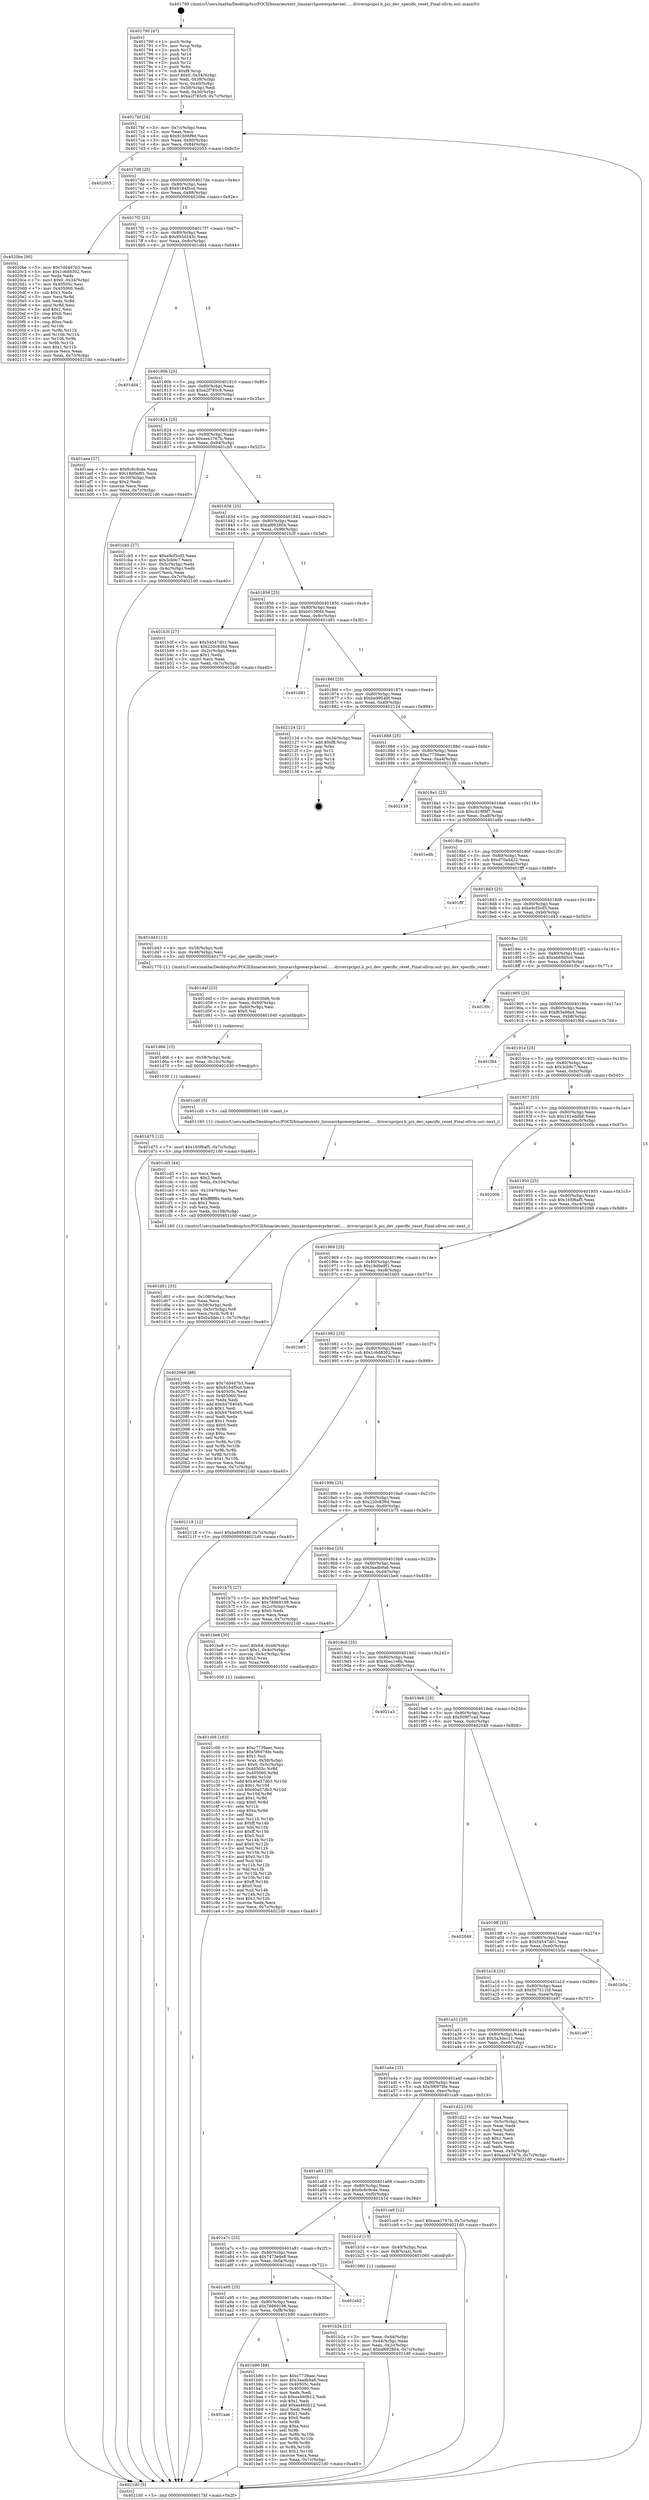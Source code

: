 digraph "0x401790" {
  label = "0x401790 (/mnt/c/Users/mathe/Desktop/tcc/POCII/binaries/extr_linuxarchpowerpckernel......driverspcipci.h_pci_dev_specific_reset_Final-ollvm.out::main(0))"
  labelloc = "t"
  node[shape=record]

  Entry [label="",width=0.3,height=0.3,shape=circle,fillcolor=black,style=filled]
  "0x4017bf" [label="{
     0x4017bf [26]\l
     | [instrs]\l
     &nbsp;&nbsp;0x4017bf \<+3\>: mov -0x7c(%rbp),%eax\l
     &nbsp;&nbsp;0x4017c2 \<+2\>: mov %eax,%ecx\l
     &nbsp;&nbsp;0x4017c4 \<+6\>: sub $0x81606f9d,%ecx\l
     &nbsp;&nbsp;0x4017ca \<+3\>: mov %eax,-0x80(%rbp)\l
     &nbsp;&nbsp;0x4017cd \<+6\>: mov %ecx,-0x84(%rbp)\l
     &nbsp;&nbsp;0x4017d3 \<+6\>: je 0000000000402055 \<main+0x8c5\>\l
  }"]
  "0x402055" [label="{
     0x402055\l
  }", style=dashed]
  "0x4017d9" [label="{
     0x4017d9 [25]\l
     | [instrs]\l
     &nbsp;&nbsp;0x4017d9 \<+5\>: jmp 00000000004017de \<main+0x4e\>\l
     &nbsp;&nbsp;0x4017de \<+3\>: mov -0x80(%rbp),%eax\l
     &nbsp;&nbsp;0x4017e1 \<+5\>: sub $0x9184f5cd,%eax\l
     &nbsp;&nbsp;0x4017e6 \<+6\>: mov %eax,-0x88(%rbp)\l
     &nbsp;&nbsp;0x4017ec \<+6\>: je 00000000004020be \<main+0x92e\>\l
  }"]
  Exit [label="",width=0.3,height=0.3,shape=circle,fillcolor=black,style=filled,peripheries=2]
  "0x4020be" [label="{
     0x4020be [90]\l
     | [instrs]\l
     &nbsp;&nbsp;0x4020be \<+5\>: mov $0x7dd4d7b3,%eax\l
     &nbsp;&nbsp;0x4020c3 \<+5\>: mov $0x1c6d8302,%ecx\l
     &nbsp;&nbsp;0x4020c8 \<+2\>: xor %edx,%edx\l
     &nbsp;&nbsp;0x4020ca \<+7\>: movl $0x0,-0x34(%rbp)\l
     &nbsp;&nbsp;0x4020d1 \<+7\>: mov 0x40505c,%esi\l
     &nbsp;&nbsp;0x4020d8 \<+7\>: mov 0x405060,%edi\l
     &nbsp;&nbsp;0x4020df \<+3\>: sub $0x1,%edx\l
     &nbsp;&nbsp;0x4020e2 \<+3\>: mov %esi,%r8d\l
     &nbsp;&nbsp;0x4020e5 \<+3\>: add %edx,%r8d\l
     &nbsp;&nbsp;0x4020e8 \<+4\>: imul %r8d,%esi\l
     &nbsp;&nbsp;0x4020ec \<+3\>: and $0x1,%esi\l
     &nbsp;&nbsp;0x4020ef \<+3\>: cmp $0x0,%esi\l
     &nbsp;&nbsp;0x4020f2 \<+4\>: sete %r9b\l
     &nbsp;&nbsp;0x4020f6 \<+3\>: cmp $0xa,%edi\l
     &nbsp;&nbsp;0x4020f9 \<+4\>: setl %r10b\l
     &nbsp;&nbsp;0x4020fd \<+3\>: mov %r9b,%r11b\l
     &nbsp;&nbsp;0x402100 \<+3\>: and %r10b,%r11b\l
     &nbsp;&nbsp;0x402103 \<+3\>: xor %r10b,%r9b\l
     &nbsp;&nbsp;0x402106 \<+3\>: or %r9b,%r11b\l
     &nbsp;&nbsp;0x402109 \<+4\>: test $0x1,%r11b\l
     &nbsp;&nbsp;0x40210d \<+3\>: cmovne %ecx,%eax\l
     &nbsp;&nbsp;0x402110 \<+3\>: mov %eax,-0x7c(%rbp)\l
     &nbsp;&nbsp;0x402113 \<+5\>: jmp 00000000004021d0 \<main+0xa40\>\l
  }"]
  "0x4017f2" [label="{
     0x4017f2 [25]\l
     | [instrs]\l
     &nbsp;&nbsp;0x4017f2 \<+5\>: jmp 00000000004017f7 \<main+0x67\>\l
     &nbsp;&nbsp;0x4017f7 \<+3\>: mov -0x80(%rbp),%eax\l
     &nbsp;&nbsp;0x4017fa \<+5\>: sub $0x955d343c,%eax\l
     &nbsp;&nbsp;0x4017ff \<+6\>: mov %eax,-0x8c(%rbp)\l
     &nbsp;&nbsp;0x401805 \<+6\>: je 0000000000401dd4 \<main+0x644\>\l
  }"]
  "0x401d75" [label="{
     0x401d75 [12]\l
     | [instrs]\l
     &nbsp;&nbsp;0x401d75 \<+7\>: movl $0x165f6af5,-0x7c(%rbp)\l
     &nbsp;&nbsp;0x401d7c \<+5\>: jmp 00000000004021d0 \<main+0xa40\>\l
  }"]
  "0x401dd4" [label="{
     0x401dd4\l
  }", style=dashed]
  "0x40180b" [label="{
     0x40180b [25]\l
     | [instrs]\l
     &nbsp;&nbsp;0x40180b \<+5\>: jmp 0000000000401810 \<main+0x80\>\l
     &nbsp;&nbsp;0x401810 \<+3\>: mov -0x80(%rbp),%eax\l
     &nbsp;&nbsp;0x401813 \<+5\>: sub $0xa2f785c9,%eax\l
     &nbsp;&nbsp;0x401818 \<+6\>: mov %eax,-0x90(%rbp)\l
     &nbsp;&nbsp;0x40181e \<+6\>: je 0000000000401aea \<main+0x35a\>\l
  }"]
  "0x401d66" [label="{
     0x401d66 [15]\l
     | [instrs]\l
     &nbsp;&nbsp;0x401d66 \<+4\>: mov -0x58(%rbp),%rdi\l
     &nbsp;&nbsp;0x401d6a \<+6\>: mov %eax,-0x10c(%rbp)\l
     &nbsp;&nbsp;0x401d70 \<+5\>: call 0000000000401030 \<free@plt\>\l
     | [calls]\l
     &nbsp;&nbsp;0x401030 \{1\} (unknown)\l
  }"]
  "0x401aea" [label="{
     0x401aea [27]\l
     | [instrs]\l
     &nbsp;&nbsp;0x401aea \<+5\>: mov $0x6c6c9cde,%eax\l
     &nbsp;&nbsp;0x401aef \<+5\>: mov $0x18d0e8f1,%ecx\l
     &nbsp;&nbsp;0x401af4 \<+3\>: mov -0x30(%rbp),%edx\l
     &nbsp;&nbsp;0x401af7 \<+3\>: cmp $0x2,%edx\l
     &nbsp;&nbsp;0x401afa \<+3\>: cmovne %ecx,%eax\l
     &nbsp;&nbsp;0x401afd \<+3\>: mov %eax,-0x7c(%rbp)\l
     &nbsp;&nbsp;0x401b00 \<+5\>: jmp 00000000004021d0 \<main+0xa40\>\l
  }"]
  "0x401824" [label="{
     0x401824 [25]\l
     | [instrs]\l
     &nbsp;&nbsp;0x401824 \<+5\>: jmp 0000000000401829 \<main+0x99\>\l
     &nbsp;&nbsp;0x401829 \<+3\>: mov -0x80(%rbp),%eax\l
     &nbsp;&nbsp;0x40182c \<+5\>: sub $0xaea1767b,%eax\l
     &nbsp;&nbsp;0x401831 \<+6\>: mov %eax,-0x94(%rbp)\l
     &nbsp;&nbsp;0x401837 \<+6\>: je 0000000000401cb5 \<main+0x525\>\l
  }"]
  "0x4021d0" [label="{
     0x4021d0 [5]\l
     | [instrs]\l
     &nbsp;&nbsp;0x4021d0 \<+5\>: jmp 00000000004017bf \<main+0x2f\>\l
  }"]
  "0x401790" [label="{
     0x401790 [47]\l
     | [instrs]\l
     &nbsp;&nbsp;0x401790 \<+1\>: push %rbp\l
     &nbsp;&nbsp;0x401791 \<+3\>: mov %rsp,%rbp\l
     &nbsp;&nbsp;0x401794 \<+2\>: push %r15\l
     &nbsp;&nbsp;0x401796 \<+2\>: push %r14\l
     &nbsp;&nbsp;0x401798 \<+2\>: push %r13\l
     &nbsp;&nbsp;0x40179a \<+2\>: push %r12\l
     &nbsp;&nbsp;0x40179c \<+1\>: push %rbx\l
     &nbsp;&nbsp;0x40179d \<+7\>: sub $0xf8,%rsp\l
     &nbsp;&nbsp;0x4017a4 \<+7\>: movl $0x0,-0x34(%rbp)\l
     &nbsp;&nbsp;0x4017ab \<+3\>: mov %edi,-0x38(%rbp)\l
     &nbsp;&nbsp;0x4017ae \<+4\>: mov %rsi,-0x40(%rbp)\l
     &nbsp;&nbsp;0x4017b2 \<+3\>: mov -0x38(%rbp),%edi\l
     &nbsp;&nbsp;0x4017b5 \<+3\>: mov %edi,-0x30(%rbp)\l
     &nbsp;&nbsp;0x4017b8 \<+7\>: movl $0xa2f785c9,-0x7c(%rbp)\l
  }"]
  "0x401d4f" [label="{
     0x401d4f [23]\l
     | [instrs]\l
     &nbsp;&nbsp;0x401d4f \<+10\>: movabs $0x4030d6,%rdi\l
     &nbsp;&nbsp;0x401d59 \<+3\>: mov %eax,-0x60(%rbp)\l
     &nbsp;&nbsp;0x401d5c \<+3\>: mov -0x60(%rbp),%esi\l
     &nbsp;&nbsp;0x401d5f \<+2\>: mov $0x0,%al\l
     &nbsp;&nbsp;0x401d61 \<+5\>: call 0000000000401040 \<printf@plt\>\l
     | [calls]\l
     &nbsp;&nbsp;0x401040 \{1\} (unknown)\l
  }"]
  "0x401cb5" [label="{
     0x401cb5 [27]\l
     | [instrs]\l
     &nbsp;&nbsp;0x401cb5 \<+5\>: mov $0xe9cf3cd5,%eax\l
     &nbsp;&nbsp;0x401cba \<+5\>: mov $0x3cb9c7,%ecx\l
     &nbsp;&nbsp;0x401cbf \<+3\>: mov -0x5c(%rbp),%edx\l
     &nbsp;&nbsp;0x401cc2 \<+3\>: cmp -0x4c(%rbp),%edx\l
     &nbsp;&nbsp;0x401cc5 \<+3\>: cmovl %ecx,%eax\l
     &nbsp;&nbsp;0x401cc8 \<+3\>: mov %eax,-0x7c(%rbp)\l
     &nbsp;&nbsp;0x401ccb \<+5\>: jmp 00000000004021d0 \<main+0xa40\>\l
  }"]
  "0x40183d" [label="{
     0x40183d [25]\l
     | [instrs]\l
     &nbsp;&nbsp;0x40183d \<+5\>: jmp 0000000000401842 \<main+0xb2\>\l
     &nbsp;&nbsp;0x401842 \<+3\>: mov -0x80(%rbp),%eax\l
     &nbsp;&nbsp;0x401845 \<+5\>: sub $0xaf692804,%eax\l
     &nbsp;&nbsp;0x40184a \<+6\>: mov %eax,-0x98(%rbp)\l
     &nbsp;&nbsp;0x401850 \<+6\>: je 0000000000401b3f \<main+0x3af\>\l
  }"]
  "0x401d01" [label="{
     0x401d01 [33]\l
     | [instrs]\l
     &nbsp;&nbsp;0x401d01 \<+6\>: mov -0x108(%rbp),%ecx\l
     &nbsp;&nbsp;0x401d07 \<+3\>: imul %eax,%ecx\l
     &nbsp;&nbsp;0x401d0a \<+4\>: mov -0x58(%rbp),%rdi\l
     &nbsp;&nbsp;0x401d0e \<+4\>: movslq -0x5c(%rbp),%r8\l
     &nbsp;&nbsp;0x401d12 \<+4\>: mov %ecx,(%rdi,%r8,4)\l
     &nbsp;&nbsp;0x401d16 \<+7\>: movl $0x5a3dec11,-0x7c(%rbp)\l
     &nbsp;&nbsp;0x401d1d \<+5\>: jmp 00000000004021d0 \<main+0xa40\>\l
  }"]
  "0x401b3f" [label="{
     0x401b3f [27]\l
     | [instrs]\l
     &nbsp;&nbsp;0x401b3f \<+5\>: mov $0x54547d01,%eax\l
     &nbsp;&nbsp;0x401b44 \<+5\>: mov $0x220c836d,%ecx\l
     &nbsp;&nbsp;0x401b49 \<+3\>: mov -0x2c(%rbp),%edx\l
     &nbsp;&nbsp;0x401b4c \<+3\>: cmp $0x1,%edx\l
     &nbsp;&nbsp;0x401b4f \<+3\>: cmovl %ecx,%eax\l
     &nbsp;&nbsp;0x401b52 \<+3\>: mov %eax,-0x7c(%rbp)\l
     &nbsp;&nbsp;0x401b55 \<+5\>: jmp 00000000004021d0 \<main+0xa40\>\l
  }"]
  "0x401856" [label="{
     0x401856 [25]\l
     | [instrs]\l
     &nbsp;&nbsp;0x401856 \<+5\>: jmp 000000000040185b \<main+0xcb\>\l
     &nbsp;&nbsp;0x40185b \<+3\>: mov -0x80(%rbp),%eax\l
     &nbsp;&nbsp;0x40185e \<+5\>: sub $0xb010f0fd,%eax\l
     &nbsp;&nbsp;0x401863 \<+6\>: mov %eax,-0x9c(%rbp)\l
     &nbsp;&nbsp;0x401869 \<+6\>: je 0000000000401d81 \<main+0x5f1\>\l
  }"]
  "0x401cd5" [label="{
     0x401cd5 [44]\l
     | [instrs]\l
     &nbsp;&nbsp;0x401cd5 \<+2\>: xor %ecx,%ecx\l
     &nbsp;&nbsp;0x401cd7 \<+5\>: mov $0x2,%edx\l
     &nbsp;&nbsp;0x401cdc \<+6\>: mov %edx,-0x104(%rbp)\l
     &nbsp;&nbsp;0x401ce2 \<+1\>: cltd\l
     &nbsp;&nbsp;0x401ce3 \<+6\>: mov -0x104(%rbp),%esi\l
     &nbsp;&nbsp;0x401ce9 \<+2\>: idiv %esi\l
     &nbsp;&nbsp;0x401ceb \<+6\>: imul $0xfffffffe,%edx,%edx\l
     &nbsp;&nbsp;0x401cf1 \<+3\>: sub $0x1,%ecx\l
     &nbsp;&nbsp;0x401cf4 \<+2\>: sub %ecx,%edx\l
     &nbsp;&nbsp;0x401cf6 \<+6\>: mov %edx,-0x108(%rbp)\l
     &nbsp;&nbsp;0x401cfc \<+5\>: call 0000000000401160 \<next_i\>\l
     | [calls]\l
     &nbsp;&nbsp;0x401160 \{1\} (/mnt/c/Users/mathe/Desktop/tcc/POCII/binaries/extr_linuxarchpowerpckernel......driverspcipci.h_pci_dev_specific_reset_Final-ollvm.out::next_i)\l
  }"]
  "0x401d81" [label="{
     0x401d81\l
  }", style=dashed]
  "0x40186f" [label="{
     0x40186f [25]\l
     | [instrs]\l
     &nbsp;&nbsp;0x40186f \<+5\>: jmp 0000000000401874 \<main+0xe4\>\l
     &nbsp;&nbsp;0x401874 \<+3\>: mov -0x80(%rbp),%eax\l
     &nbsp;&nbsp;0x401877 \<+5\>: sub $0xbe99548f,%eax\l
     &nbsp;&nbsp;0x40187c \<+6\>: mov %eax,-0xa0(%rbp)\l
     &nbsp;&nbsp;0x401882 \<+6\>: je 0000000000402124 \<main+0x994\>\l
  }"]
  "0x401c06" [label="{
     0x401c06 [163]\l
     | [instrs]\l
     &nbsp;&nbsp;0x401c06 \<+5\>: mov $0xc7739aec,%ecx\l
     &nbsp;&nbsp;0x401c0b \<+5\>: mov $0x5f6978fe,%edx\l
     &nbsp;&nbsp;0x401c10 \<+3\>: mov $0x1,%sil\l
     &nbsp;&nbsp;0x401c13 \<+4\>: mov %rax,-0x58(%rbp)\l
     &nbsp;&nbsp;0x401c17 \<+7\>: movl $0x0,-0x5c(%rbp)\l
     &nbsp;&nbsp;0x401c1e \<+8\>: mov 0x40505c,%r8d\l
     &nbsp;&nbsp;0x401c26 \<+8\>: mov 0x405060,%r9d\l
     &nbsp;&nbsp;0x401c2e \<+3\>: mov %r8d,%r10d\l
     &nbsp;&nbsp;0x401c31 \<+7\>: add $0x40a57db3,%r10d\l
     &nbsp;&nbsp;0x401c38 \<+4\>: sub $0x1,%r10d\l
     &nbsp;&nbsp;0x401c3c \<+7\>: sub $0x40a57db3,%r10d\l
     &nbsp;&nbsp;0x401c43 \<+4\>: imul %r10d,%r8d\l
     &nbsp;&nbsp;0x401c47 \<+4\>: and $0x1,%r8d\l
     &nbsp;&nbsp;0x401c4b \<+4\>: cmp $0x0,%r8d\l
     &nbsp;&nbsp;0x401c4f \<+4\>: sete %r11b\l
     &nbsp;&nbsp;0x401c53 \<+4\>: cmp $0xa,%r9d\l
     &nbsp;&nbsp;0x401c57 \<+3\>: setl %bl\l
     &nbsp;&nbsp;0x401c5a \<+3\>: mov %r11b,%r14b\l
     &nbsp;&nbsp;0x401c5d \<+4\>: xor $0xff,%r14b\l
     &nbsp;&nbsp;0x401c61 \<+3\>: mov %bl,%r15b\l
     &nbsp;&nbsp;0x401c64 \<+4\>: xor $0xff,%r15b\l
     &nbsp;&nbsp;0x401c68 \<+4\>: xor $0x0,%sil\l
     &nbsp;&nbsp;0x401c6c \<+3\>: mov %r14b,%r12b\l
     &nbsp;&nbsp;0x401c6f \<+4\>: and $0x0,%r12b\l
     &nbsp;&nbsp;0x401c73 \<+3\>: and %sil,%r11b\l
     &nbsp;&nbsp;0x401c76 \<+3\>: mov %r15b,%r13b\l
     &nbsp;&nbsp;0x401c79 \<+4\>: and $0x0,%r13b\l
     &nbsp;&nbsp;0x401c7d \<+3\>: and %sil,%bl\l
     &nbsp;&nbsp;0x401c80 \<+3\>: or %r11b,%r12b\l
     &nbsp;&nbsp;0x401c83 \<+3\>: or %bl,%r13b\l
     &nbsp;&nbsp;0x401c86 \<+3\>: xor %r13b,%r12b\l
     &nbsp;&nbsp;0x401c89 \<+3\>: or %r15b,%r14b\l
     &nbsp;&nbsp;0x401c8c \<+4\>: xor $0xff,%r14b\l
     &nbsp;&nbsp;0x401c90 \<+4\>: or $0x0,%sil\l
     &nbsp;&nbsp;0x401c94 \<+3\>: and %sil,%r14b\l
     &nbsp;&nbsp;0x401c97 \<+3\>: or %r14b,%r12b\l
     &nbsp;&nbsp;0x401c9a \<+4\>: test $0x1,%r12b\l
     &nbsp;&nbsp;0x401c9e \<+3\>: cmovne %edx,%ecx\l
     &nbsp;&nbsp;0x401ca1 \<+3\>: mov %ecx,-0x7c(%rbp)\l
     &nbsp;&nbsp;0x401ca4 \<+5\>: jmp 00000000004021d0 \<main+0xa40\>\l
  }"]
  "0x402124" [label="{
     0x402124 [21]\l
     | [instrs]\l
     &nbsp;&nbsp;0x402124 \<+3\>: mov -0x34(%rbp),%eax\l
     &nbsp;&nbsp;0x402127 \<+7\>: add $0xf8,%rsp\l
     &nbsp;&nbsp;0x40212e \<+1\>: pop %rbx\l
     &nbsp;&nbsp;0x40212f \<+2\>: pop %r12\l
     &nbsp;&nbsp;0x402131 \<+2\>: pop %r13\l
     &nbsp;&nbsp;0x402133 \<+2\>: pop %r14\l
     &nbsp;&nbsp;0x402135 \<+2\>: pop %r15\l
     &nbsp;&nbsp;0x402137 \<+1\>: pop %rbp\l
     &nbsp;&nbsp;0x402138 \<+1\>: ret\l
  }"]
  "0x401888" [label="{
     0x401888 [25]\l
     | [instrs]\l
     &nbsp;&nbsp;0x401888 \<+5\>: jmp 000000000040188d \<main+0xfd\>\l
     &nbsp;&nbsp;0x40188d \<+3\>: mov -0x80(%rbp),%eax\l
     &nbsp;&nbsp;0x401890 \<+5\>: sub $0xc7739aec,%eax\l
     &nbsp;&nbsp;0x401895 \<+6\>: mov %eax,-0xa4(%rbp)\l
     &nbsp;&nbsp;0x40189b \<+6\>: je 0000000000402139 \<main+0x9a9\>\l
  }"]
  "0x401aae" [label="{
     0x401aae\l
  }", style=dashed]
  "0x402139" [label="{
     0x402139\l
  }", style=dashed]
  "0x4018a1" [label="{
     0x4018a1 [25]\l
     | [instrs]\l
     &nbsp;&nbsp;0x4018a1 \<+5\>: jmp 00000000004018a6 \<main+0x116\>\l
     &nbsp;&nbsp;0x4018a6 \<+3\>: mov -0x80(%rbp),%eax\l
     &nbsp;&nbsp;0x4018a9 \<+5\>: sub $0xcd18f9f7,%eax\l
     &nbsp;&nbsp;0x4018ae \<+6\>: mov %eax,-0xa8(%rbp)\l
     &nbsp;&nbsp;0x4018b4 \<+6\>: je 0000000000401e8b \<main+0x6fb\>\l
  }"]
  "0x401b90" [label="{
     0x401b90 [88]\l
     | [instrs]\l
     &nbsp;&nbsp;0x401b90 \<+5\>: mov $0xc7739aec,%eax\l
     &nbsp;&nbsp;0x401b95 \<+5\>: mov $0x3aadb9a6,%ecx\l
     &nbsp;&nbsp;0x401b9a \<+7\>: mov 0x40505c,%edx\l
     &nbsp;&nbsp;0x401ba1 \<+7\>: mov 0x405060,%esi\l
     &nbsp;&nbsp;0x401ba8 \<+2\>: mov %edx,%edi\l
     &nbsp;&nbsp;0x401baa \<+6\>: sub $0xea460b12,%edi\l
     &nbsp;&nbsp;0x401bb0 \<+3\>: sub $0x1,%edi\l
     &nbsp;&nbsp;0x401bb3 \<+6\>: add $0xea460b12,%edi\l
     &nbsp;&nbsp;0x401bb9 \<+3\>: imul %edi,%edx\l
     &nbsp;&nbsp;0x401bbc \<+3\>: and $0x1,%edx\l
     &nbsp;&nbsp;0x401bbf \<+3\>: cmp $0x0,%edx\l
     &nbsp;&nbsp;0x401bc2 \<+4\>: sete %r8b\l
     &nbsp;&nbsp;0x401bc6 \<+3\>: cmp $0xa,%esi\l
     &nbsp;&nbsp;0x401bc9 \<+4\>: setl %r9b\l
     &nbsp;&nbsp;0x401bcd \<+3\>: mov %r8b,%r10b\l
     &nbsp;&nbsp;0x401bd0 \<+3\>: and %r9b,%r10b\l
     &nbsp;&nbsp;0x401bd3 \<+3\>: xor %r9b,%r8b\l
     &nbsp;&nbsp;0x401bd6 \<+3\>: or %r8b,%r10b\l
     &nbsp;&nbsp;0x401bd9 \<+4\>: test $0x1,%r10b\l
     &nbsp;&nbsp;0x401bdd \<+3\>: cmovne %ecx,%eax\l
     &nbsp;&nbsp;0x401be0 \<+3\>: mov %eax,-0x7c(%rbp)\l
     &nbsp;&nbsp;0x401be3 \<+5\>: jmp 00000000004021d0 \<main+0xa40\>\l
  }"]
  "0x401e8b" [label="{
     0x401e8b\l
  }", style=dashed]
  "0x4018ba" [label="{
     0x4018ba [25]\l
     | [instrs]\l
     &nbsp;&nbsp;0x4018ba \<+5\>: jmp 00000000004018bf \<main+0x12f\>\l
     &nbsp;&nbsp;0x4018bf \<+3\>: mov -0x80(%rbp),%eax\l
     &nbsp;&nbsp;0x4018c2 \<+5\>: sub $0xd70a4422,%eax\l
     &nbsp;&nbsp;0x4018c7 \<+6\>: mov %eax,-0xac(%rbp)\l
     &nbsp;&nbsp;0x4018cd \<+6\>: je 0000000000401fff \<main+0x86f\>\l
  }"]
  "0x401a95" [label="{
     0x401a95 [25]\l
     | [instrs]\l
     &nbsp;&nbsp;0x401a95 \<+5\>: jmp 0000000000401a9a \<main+0x30a\>\l
     &nbsp;&nbsp;0x401a9a \<+3\>: mov -0x80(%rbp),%eax\l
     &nbsp;&nbsp;0x401a9d \<+5\>: sub $0x78869198,%eax\l
     &nbsp;&nbsp;0x401aa2 \<+6\>: mov %eax,-0xf8(%rbp)\l
     &nbsp;&nbsp;0x401aa8 \<+6\>: je 0000000000401b90 \<main+0x400\>\l
  }"]
  "0x401fff" [label="{
     0x401fff\l
  }", style=dashed]
  "0x4018d3" [label="{
     0x4018d3 [25]\l
     | [instrs]\l
     &nbsp;&nbsp;0x4018d3 \<+5\>: jmp 00000000004018d8 \<main+0x148\>\l
     &nbsp;&nbsp;0x4018d8 \<+3\>: mov -0x80(%rbp),%eax\l
     &nbsp;&nbsp;0x4018db \<+5\>: sub $0xe9cf3cd5,%eax\l
     &nbsp;&nbsp;0x4018e0 \<+6\>: mov %eax,-0xb0(%rbp)\l
     &nbsp;&nbsp;0x4018e6 \<+6\>: je 0000000000401d43 \<main+0x5b3\>\l
  }"]
  "0x401eb2" [label="{
     0x401eb2\l
  }", style=dashed]
  "0x401d43" [label="{
     0x401d43 [12]\l
     | [instrs]\l
     &nbsp;&nbsp;0x401d43 \<+4\>: mov -0x58(%rbp),%rdi\l
     &nbsp;&nbsp;0x401d47 \<+3\>: mov -0x48(%rbp),%esi\l
     &nbsp;&nbsp;0x401d4a \<+5\>: call 0000000000401770 \<pci_dev_specific_reset\>\l
     | [calls]\l
     &nbsp;&nbsp;0x401770 \{1\} (/mnt/c/Users/mathe/Desktop/tcc/POCII/binaries/extr_linuxarchpowerpckernel......driverspcipci.h_pci_dev_specific_reset_Final-ollvm.out::pci_dev_specific_reset)\l
  }"]
  "0x4018ec" [label="{
     0x4018ec [25]\l
     | [instrs]\l
     &nbsp;&nbsp;0x4018ec \<+5\>: jmp 00000000004018f1 \<main+0x161\>\l
     &nbsp;&nbsp;0x4018f1 \<+3\>: mov -0x80(%rbp),%eax\l
     &nbsp;&nbsp;0x4018f4 \<+5\>: sub $0xeb69d5c6,%eax\l
     &nbsp;&nbsp;0x4018f9 \<+6\>: mov %eax,-0xb4(%rbp)\l
     &nbsp;&nbsp;0x4018ff \<+6\>: je 0000000000401f0c \<main+0x77c\>\l
  }"]
  "0x401b2a" [label="{
     0x401b2a [21]\l
     | [instrs]\l
     &nbsp;&nbsp;0x401b2a \<+3\>: mov %eax,-0x44(%rbp)\l
     &nbsp;&nbsp;0x401b2d \<+3\>: mov -0x44(%rbp),%eax\l
     &nbsp;&nbsp;0x401b30 \<+3\>: mov %eax,-0x2c(%rbp)\l
     &nbsp;&nbsp;0x401b33 \<+7\>: movl $0xaf692804,-0x7c(%rbp)\l
     &nbsp;&nbsp;0x401b3a \<+5\>: jmp 00000000004021d0 \<main+0xa40\>\l
  }"]
  "0x401f0c" [label="{
     0x401f0c\l
  }", style=dashed]
  "0x401905" [label="{
     0x401905 [25]\l
     | [instrs]\l
     &nbsp;&nbsp;0x401905 \<+5\>: jmp 000000000040190a \<main+0x17a\>\l
     &nbsp;&nbsp;0x40190a \<+3\>: mov -0x80(%rbp),%eax\l
     &nbsp;&nbsp;0x40190d \<+5\>: sub $0xf63a98a4,%eax\l
     &nbsp;&nbsp;0x401912 \<+6\>: mov %eax,-0xb8(%rbp)\l
     &nbsp;&nbsp;0x401918 \<+6\>: je 0000000000401f64 \<main+0x7d4\>\l
  }"]
  "0x401a7c" [label="{
     0x401a7c [25]\l
     | [instrs]\l
     &nbsp;&nbsp;0x401a7c \<+5\>: jmp 0000000000401a81 \<main+0x2f1\>\l
     &nbsp;&nbsp;0x401a81 \<+3\>: mov -0x80(%rbp),%eax\l
     &nbsp;&nbsp;0x401a84 \<+5\>: sub $0x7473e4e8,%eax\l
     &nbsp;&nbsp;0x401a89 \<+6\>: mov %eax,-0xf4(%rbp)\l
     &nbsp;&nbsp;0x401a8f \<+6\>: je 0000000000401eb2 \<main+0x722\>\l
  }"]
  "0x401f64" [label="{
     0x401f64\l
  }", style=dashed]
  "0x40191e" [label="{
     0x40191e [25]\l
     | [instrs]\l
     &nbsp;&nbsp;0x40191e \<+5\>: jmp 0000000000401923 \<main+0x193\>\l
     &nbsp;&nbsp;0x401923 \<+3\>: mov -0x80(%rbp),%eax\l
     &nbsp;&nbsp;0x401926 \<+5\>: sub $0x3cb9c7,%eax\l
     &nbsp;&nbsp;0x40192b \<+6\>: mov %eax,-0xbc(%rbp)\l
     &nbsp;&nbsp;0x401931 \<+6\>: je 0000000000401cd0 \<main+0x540\>\l
  }"]
  "0x401b1d" [label="{
     0x401b1d [13]\l
     | [instrs]\l
     &nbsp;&nbsp;0x401b1d \<+4\>: mov -0x40(%rbp),%rax\l
     &nbsp;&nbsp;0x401b21 \<+4\>: mov 0x8(%rax),%rdi\l
     &nbsp;&nbsp;0x401b25 \<+5\>: call 0000000000401060 \<atoi@plt\>\l
     | [calls]\l
     &nbsp;&nbsp;0x401060 \{1\} (unknown)\l
  }"]
  "0x401cd0" [label="{
     0x401cd0 [5]\l
     | [instrs]\l
     &nbsp;&nbsp;0x401cd0 \<+5\>: call 0000000000401160 \<next_i\>\l
     | [calls]\l
     &nbsp;&nbsp;0x401160 \{1\} (/mnt/c/Users/mathe/Desktop/tcc/POCII/binaries/extr_linuxarchpowerpckernel......driverspcipci.h_pci_dev_specific_reset_Final-ollvm.out::next_i)\l
  }"]
  "0x401937" [label="{
     0x401937 [25]\l
     | [instrs]\l
     &nbsp;&nbsp;0x401937 \<+5\>: jmp 000000000040193c \<main+0x1ac\>\l
     &nbsp;&nbsp;0x40193c \<+3\>: mov -0x80(%rbp),%eax\l
     &nbsp;&nbsp;0x40193f \<+5\>: sub $0x161eddb6,%eax\l
     &nbsp;&nbsp;0x401944 \<+6\>: mov %eax,-0xc0(%rbp)\l
     &nbsp;&nbsp;0x40194a \<+6\>: je 000000000040200b \<main+0x87b\>\l
  }"]
  "0x401a63" [label="{
     0x401a63 [25]\l
     | [instrs]\l
     &nbsp;&nbsp;0x401a63 \<+5\>: jmp 0000000000401a68 \<main+0x2d8\>\l
     &nbsp;&nbsp;0x401a68 \<+3\>: mov -0x80(%rbp),%eax\l
     &nbsp;&nbsp;0x401a6b \<+5\>: sub $0x6c6c9cde,%eax\l
     &nbsp;&nbsp;0x401a70 \<+6\>: mov %eax,-0xf0(%rbp)\l
     &nbsp;&nbsp;0x401a76 \<+6\>: je 0000000000401b1d \<main+0x38d\>\l
  }"]
  "0x40200b" [label="{
     0x40200b\l
  }", style=dashed]
  "0x401950" [label="{
     0x401950 [25]\l
     | [instrs]\l
     &nbsp;&nbsp;0x401950 \<+5\>: jmp 0000000000401955 \<main+0x1c5\>\l
     &nbsp;&nbsp;0x401955 \<+3\>: mov -0x80(%rbp),%eax\l
     &nbsp;&nbsp;0x401958 \<+5\>: sub $0x165f6af5,%eax\l
     &nbsp;&nbsp;0x40195d \<+6\>: mov %eax,-0xc4(%rbp)\l
     &nbsp;&nbsp;0x401963 \<+6\>: je 0000000000402066 \<main+0x8d6\>\l
  }"]
  "0x401ca9" [label="{
     0x401ca9 [12]\l
     | [instrs]\l
     &nbsp;&nbsp;0x401ca9 \<+7\>: movl $0xaea1767b,-0x7c(%rbp)\l
     &nbsp;&nbsp;0x401cb0 \<+5\>: jmp 00000000004021d0 \<main+0xa40\>\l
  }"]
  "0x402066" [label="{
     0x402066 [88]\l
     | [instrs]\l
     &nbsp;&nbsp;0x402066 \<+5\>: mov $0x7dd4d7b3,%eax\l
     &nbsp;&nbsp;0x40206b \<+5\>: mov $0x9184f5cd,%ecx\l
     &nbsp;&nbsp;0x402070 \<+7\>: mov 0x40505c,%edx\l
     &nbsp;&nbsp;0x402077 \<+7\>: mov 0x405060,%esi\l
     &nbsp;&nbsp;0x40207e \<+2\>: mov %edx,%edi\l
     &nbsp;&nbsp;0x402080 \<+6\>: add $0xb4764045,%edi\l
     &nbsp;&nbsp;0x402086 \<+3\>: sub $0x1,%edi\l
     &nbsp;&nbsp;0x402089 \<+6\>: sub $0xb4764045,%edi\l
     &nbsp;&nbsp;0x40208f \<+3\>: imul %edi,%edx\l
     &nbsp;&nbsp;0x402092 \<+3\>: and $0x1,%edx\l
     &nbsp;&nbsp;0x402095 \<+3\>: cmp $0x0,%edx\l
     &nbsp;&nbsp;0x402098 \<+4\>: sete %r8b\l
     &nbsp;&nbsp;0x40209c \<+3\>: cmp $0xa,%esi\l
     &nbsp;&nbsp;0x40209f \<+4\>: setl %r9b\l
     &nbsp;&nbsp;0x4020a3 \<+3\>: mov %r8b,%r10b\l
     &nbsp;&nbsp;0x4020a6 \<+3\>: and %r9b,%r10b\l
     &nbsp;&nbsp;0x4020a9 \<+3\>: xor %r9b,%r8b\l
     &nbsp;&nbsp;0x4020ac \<+3\>: or %r8b,%r10b\l
     &nbsp;&nbsp;0x4020af \<+4\>: test $0x1,%r10b\l
     &nbsp;&nbsp;0x4020b3 \<+3\>: cmovne %ecx,%eax\l
     &nbsp;&nbsp;0x4020b6 \<+3\>: mov %eax,-0x7c(%rbp)\l
     &nbsp;&nbsp;0x4020b9 \<+5\>: jmp 00000000004021d0 \<main+0xa40\>\l
  }"]
  "0x401969" [label="{
     0x401969 [25]\l
     | [instrs]\l
     &nbsp;&nbsp;0x401969 \<+5\>: jmp 000000000040196e \<main+0x1de\>\l
     &nbsp;&nbsp;0x40196e \<+3\>: mov -0x80(%rbp),%eax\l
     &nbsp;&nbsp;0x401971 \<+5\>: sub $0x18d0e8f1,%eax\l
     &nbsp;&nbsp;0x401976 \<+6\>: mov %eax,-0xc8(%rbp)\l
     &nbsp;&nbsp;0x40197c \<+6\>: je 0000000000401b05 \<main+0x375\>\l
  }"]
  "0x401a4a" [label="{
     0x401a4a [25]\l
     | [instrs]\l
     &nbsp;&nbsp;0x401a4a \<+5\>: jmp 0000000000401a4f \<main+0x2bf\>\l
     &nbsp;&nbsp;0x401a4f \<+3\>: mov -0x80(%rbp),%eax\l
     &nbsp;&nbsp;0x401a52 \<+5\>: sub $0x5f6978fe,%eax\l
     &nbsp;&nbsp;0x401a57 \<+6\>: mov %eax,-0xec(%rbp)\l
     &nbsp;&nbsp;0x401a5d \<+6\>: je 0000000000401ca9 \<main+0x519\>\l
  }"]
  "0x401b05" [label="{
     0x401b05\l
  }", style=dashed]
  "0x401982" [label="{
     0x401982 [25]\l
     | [instrs]\l
     &nbsp;&nbsp;0x401982 \<+5\>: jmp 0000000000401987 \<main+0x1f7\>\l
     &nbsp;&nbsp;0x401987 \<+3\>: mov -0x80(%rbp),%eax\l
     &nbsp;&nbsp;0x40198a \<+5\>: sub $0x1c6d8302,%eax\l
     &nbsp;&nbsp;0x40198f \<+6\>: mov %eax,-0xcc(%rbp)\l
     &nbsp;&nbsp;0x401995 \<+6\>: je 0000000000402118 \<main+0x988\>\l
  }"]
  "0x401d22" [label="{
     0x401d22 [33]\l
     | [instrs]\l
     &nbsp;&nbsp;0x401d22 \<+2\>: xor %eax,%eax\l
     &nbsp;&nbsp;0x401d24 \<+3\>: mov -0x5c(%rbp),%ecx\l
     &nbsp;&nbsp;0x401d27 \<+2\>: mov %eax,%edx\l
     &nbsp;&nbsp;0x401d29 \<+2\>: sub %ecx,%edx\l
     &nbsp;&nbsp;0x401d2b \<+2\>: mov %eax,%ecx\l
     &nbsp;&nbsp;0x401d2d \<+3\>: sub $0x1,%ecx\l
     &nbsp;&nbsp;0x401d30 \<+2\>: add %ecx,%edx\l
     &nbsp;&nbsp;0x401d32 \<+2\>: sub %edx,%eax\l
     &nbsp;&nbsp;0x401d34 \<+3\>: mov %eax,-0x5c(%rbp)\l
     &nbsp;&nbsp;0x401d37 \<+7\>: movl $0xaea1767b,-0x7c(%rbp)\l
     &nbsp;&nbsp;0x401d3e \<+5\>: jmp 00000000004021d0 \<main+0xa40\>\l
  }"]
  "0x402118" [label="{
     0x402118 [12]\l
     | [instrs]\l
     &nbsp;&nbsp;0x402118 \<+7\>: movl $0xbe99548f,-0x7c(%rbp)\l
     &nbsp;&nbsp;0x40211f \<+5\>: jmp 00000000004021d0 \<main+0xa40\>\l
  }"]
  "0x40199b" [label="{
     0x40199b [25]\l
     | [instrs]\l
     &nbsp;&nbsp;0x40199b \<+5\>: jmp 00000000004019a0 \<main+0x210\>\l
     &nbsp;&nbsp;0x4019a0 \<+3\>: mov -0x80(%rbp),%eax\l
     &nbsp;&nbsp;0x4019a3 \<+5\>: sub $0x220c836d,%eax\l
     &nbsp;&nbsp;0x4019a8 \<+6\>: mov %eax,-0xd0(%rbp)\l
     &nbsp;&nbsp;0x4019ae \<+6\>: je 0000000000401b75 \<main+0x3e5\>\l
  }"]
  "0x401a31" [label="{
     0x401a31 [25]\l
     | [instrs]\l
     &nbsp;&nbsp;0x401a31 \<+5\>: jmp 0000000000401a36 \<main+0x2a6\>\l
     &nbsp;&nbsp;0x401a36 \<+3\>: mov -0x80(%rbp),%eax\l
     &nbsp;&nbsp;0x401a39 \<+5\>: sub $0x5a3dec11,%eax\l
     &nbsp;&nbsp;0x401a3e \<+6\>: mov %eax,-0xe8(%rbp)\l
     &nbsp;&nbsp;0x401a44 \<+6\>: je 0000000000401d22 \<main+0x592\>\l
  }"]
  "0x401b75" [label="{
     0x401b75 [27]\l
     | [instrs]\l
     &nbsp;&nbsp;0x401b75 \<+5\>: mov $0x509f7cad,%eax\l
     &nbsp;&nbsp;0x401b7a \<+5\>: mov $0x78869198,%ecx\l
     &nbsp;&nbsp;0x401b7f \<+3\>: mov -0x2c(%rbp),%edx\l
     &nbsp;&nbsp;0x401b82 \<+3\>: cmp $0x0,%edx\l
     &nbsp;&nbsp;0x401b85 \<+3\>: cmove %ecx,%eax\l
     &nbsp;&nbsp;0x401b88 \<+3\>: mov %eax,-0x7c(%rbp)\l
     &nbsp;&nbsp;0x401b8b \<+5\>: jmp 00000000004021d0 \<main+0xa40\>\l
  }"]
  "0x4019b4" [label="{
     0x4019b4 [25]\l
     | [instrs]\l
     &nbsp;&nbsp;0x4019b4 \<+5\>: jmp 00000000004019b9 \<main+0x229\>\l
     &nbsp;&nbsp;0x4019b9 \<+3\>: mov -0x80(%rbp),%eax\l
     &nbsp;&nbsp;0x4019bc \<+5\>: sub $0x3aadb9a6,%eax\l
     &nbsp;&nbsp;0x4019c1 \<+6\>: mov %eax,-0xd4(%rbp)\l
     &nbsp;&nbsp;0x4019c7 \<+6\>: je 0000000000401be8 \<main+0x458\>\l
  }"]
  "0x401e97" [label="{
     0x401e97\l
  }", style=dashed]
  "0x401be8" [label="{
     0x401be8 [30]\l
     | [instrs]\l
     &nbsp;&nbsp;0x401be8 \<+7\>: movl $0x64,-0x48(%rbp)\l
     &nbsp;&nbsp;0x401bef \<+7\>: movl $0x1,-0x4c(%rbp)\l
     &nbsp;&nbsp;0x401bf6 \<+4\>: movslq -0x4c(%rbp),%rax\l
     &nbsp;&nbsp;0x401bfa \<+4\>: shl $0x2,%rax\l
     &nbsp;&nbsp;0x401bfe \<+3\>: mov %rax,%rdi\l
     &nbsp;&nbsp;0x401c01 \<+5\>: call 0000000000401050 \<malloc@plt\>\l
     | [calls]\l
     &nbsp;&nbsp;0x401050 \{1\} (unknown)\l
  }"]
  "0x4019cd" [label="{
     0x4019cd [25]\l
     | [instrs]\l
     &nbsp;&nbsp;0x4019cd \<+5\>: jmp 00000000004019d2 \<main+0x242\>\l
     &nbsp;&nbsp;0x4019d2 \<+3\>: mov -0x80(%rbp),%eax\l
     &nbsp;&nbsp;0x4019d5 \<+5\>: sub $0x4bac1e6b,%eax\l
     &nbsp;&nbsp;0x4019da \<+6\>: mov %eax,-0xd8(%rbp)\l
     &nbsp;&nbsp;0x4019e0 \<+6\>: je 00000000004021a3 \<main+0xa13\>\l
  }"]
  "0x401a18" [label="{
     0x401a18 [25]\l
     | [instrs]\l
     &nbsp;&nbsp;0x401a18 \<+5\>: jmp 0000000000401a1d \<main+0x28d\>\l
     &nbsp;&nbsp;0x401a1d \<+3\>: mov -0x80(%rbp),%eax\l
     &nbsp;&nbsp;0x401a20 \<+5\>: sub $0x5675110f,%eax\l
     &nbsp;&nbsp;0x401a25 \<+6\>: mov %eax,-0xe4(%rbp)\l
     &nbsp;&nbsp;0x401a2b \<+6\>: je 0000000000401e97 \<main+0x707\>\l
  }"]
  "0x4021a3" [label="{
     0x4021a3\l
  }", style=dashed]
  "0x4019e6" [label="{
     0x4019e6 [25]\l
     | [instrs]\l
     &nbsp;&nbsp;0x4019e6 \<+5\>: jmp 00000000004019eb \<main+0x25b\>\l
     &nbsp;&nbsp;0x4019eb \<+3\>: mov -0x80(%rbp),%eax\l
     &nbsp;&nbsp;0x4019ee \<+5\>: sub $0x509f7cad,%eax\l
     &nbsp;&nbsp;0x4019f3 \<+6\>: mov %eax,-0xdc(%rbp)\l
     &nbsp;&nbsp;0x4019f9 \<+6\>: je 0000000000402049 \<main+0x8b9\>\l
  }"]
  "0x401b5a" [label="{
     0x401b5a\l
  }", style=dashed]
  "0x402049" [label="{
     0x402049\l
  }", style=dashed]
  "0x4019ff" [label="{
     0x4019ff [25]\l
     | [instrs]\l
     &nbsp;&nbsp;0x4019ff \<+5\>: jmp 0000000000401a04 \<main+0x274\>\l
     &nbsp;&nbsp;0x401a04 \<+3\>: mov -0x80(%rbp),%eax\l
     &nbsp;&nbsp;0x401a07 \<+5\>: sub $0x54547d01,%eax\l
     &nbsp;&nbsp;0x401a0c \<+6\>: mov %eax,-0xe0(%rbp)\l
     &nbsp;&nbsp;0x401a12 \<+6\>: je 0000000000401b5a \<main+0x3ca\>\l
  }"]
  Entry -> "0x401790" [label=" 1"]
  "0x4017bf" -> "0x402055" [label=" 0"]
  "0x4017bf" -> "0x4017d9" [label=" 16"]
  "0x402124" -> Exit [label=" 1"]
  "0x4017d9" -> "0x4020be" [label=" 1"]
  "0x4017d9" -> "0x4017f2" [label=" 15"]
  "0x402118" -> "0x4021d0" [label=" 1"]
  "0x4017f2" -> "0x401dd4" [label=" 0"]
  "0x4017f2" -> "0x40180b" [label=" 15"]
  "0x4020be" -> "0x4021d0" [label=" 1"]
  "0x40180b" -> "0x401aea" [label=" 1"]
  "0x40180b" -> "0x401824" [label=" 14"]
  "0x401aea" -> "0x4021d0" [label=" 1"]
  "0x401790" -> "0x4017bf" [label=" 1"]
  "0x4021d0" -> "0x4017bf" [label=" 15"]
  "0x402066" -> "0x4021d0" [label=" 1"]
  "0x401824" -> "0x401cb5" [label=" 2"]
  "0x401824" -> "0x40183d" [label=" 12"]
  "0x401d75" -> "0x4021d0" [label=" 1"]
  "0x40183d" -> "0x401b3f" [label=" 1"]
  "0x40183d" -> "0x401856" [label=" 11"]
  "0x401d66" -> "0x401d75" [label=" 1"]
  "0x401856" -> "0x401d81" [label=" 0"]
  "0x401856" -> "0x40186f" [label=" 11"]
  "0x401d4f" -> "0x401d66" [label=" 1"]
  "0x40186f" -> "0x402124" [label=" 1"]
  "0x40186f" -> "0x401888" [label=" 10"]
  "0x401d43" -> "0x401d4f" [label=" 1"]
  "0x401888" -> "0x402139" [label=" 0"]
  "0x401888" -> "0x4018a1" [label=" 10"]
  "0x401d22" -> "0x4021d0" [label=" 1"]
  "0x4018a1" -> "0x401e8b" [label=" 0"]
  "0x4018a1" -> "0x4018ba" [label=" 10"]
  "0x401d01" -> "0x4021d0" [label=" 1"]
  "0x4018ba" -> "0x401fff" [label=" 0"]
  "0x4018ba" -> "0x4018d3" [label=" 10"]
  "0x401cd0" -> "0x401cd5" [label=" 1"]
  "0x4018d3" -> "0x401d43" [label=" 1"]
  "0x4018d3" -> "0x4018ec" [label=" 9"]
  "0x401cb5" -> "0x4021d0" [label=" 2"]
  "0x4018ec" -> "0x401f0c" [label=" 0"]
  "0x4018ec" -> "0x401905" [label=" 9"]
  "0x401c06" -> "0x4021d0" [label=" 1"]
  "0x401905" -> "0x401f64" [label=" 0"]
  "0x401905" -> "0x40191e" [label=" 9"]
  "0x401be8" -> "0x401c06" [label=" 1"]
  "0x40191e" -> "0x401cd0" [label=" 1"]
  "0x40191e" -> "0x401937" [label=" 8"]
  "0x401b90" -> "0x4021d0" [label=" 1"]
  "0x401937" -> "0x40200b" [label=" 0"]
  "0x401937" -> "0x401950" [label=" 8"]
  "0x401a95" -> "0x401b90" [label=" 1"]
  "0x401950" -> "0x402066" [label=" 1"]
  "0x401950" -> "0x401969" [label=" 7"]
  "0x401cd5" -> "0x401d01" [label=" 1"]
  "0x401969" -> "0x401b05" [label=" 0"]
  "0x401969" -> "0x401982" [label=" 7"]
  "0x401a7c" -> "0x401eb2" [label=" 0"]
  "0x401982" -> "0x402118" [label=" 1"]
  "0x401982" -> "0x40199b" [label=" 6"]
  "0x401ca9" -> "0x4021d0" [label=" 1"]
  "0x40199b" -> "0x401b75" [label=" 1"]
  "0x40199b" -> "0x4019b4" [label=" 5"]
  "0x401b3f" -> "0x4021d0" [label=" 1"]
  "0x4019b4" -> "0x401be8" [label=" 1"]
  "0x4019b4" -> "0x4019cd" [label=" 4"]
  "0x401b2a" -> "0x4021d0" [label=" 1"]
  "0x4019cd" -> "0x4021a3" [label=" 0"]
  "0x4019cd" -> "0x4019e6" [label=" 4"]
  "0x401a63" -> "0x401a7c" [label=" 1"]
  "0x4019e6" -> "0x402049" [label=" 0"]
  "0x4019e6" -> "0x4019ff" [label=" 4"]
  "0x401a63" -> "0x401b1d" [label=" 1"]
  "0x4019ff" -> "0x401b5a" [label=" 0"]
  "0x4019ff" -> "0x401a18" [label=" 4"]
  "0x401b1d" -> "0x401b2a" [label=" 1"]
  "0x401a18" -> "0x401e97" [label=" 0"]
  "0x401a18" -> "0x401a31" [label=" 4"]
  "0x401b75" -> "0x4021d0" [label=" 1"]
  "0x401a31" -> "0x401d22" [label=" 1"]
  "0x401a31" -> "0x401a4a" [label=" 3"]
  "0x401a7c" -> "0x401a95" [label=" 1"]
  "0x401a4a" -> "0x401ca9" [label=" 1"]
  "0x401a4a" -> "0x401a63" [label=" 2"]
  "0x401a95" -> "0x401aae" [label=" 0"]
}
